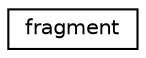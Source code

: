 digraph G
{
  edge [fontname="Helvetica",fontsize="10",labelfontname="Helvetica",labelfontsize="10"];
  node [fontname="Helvetica",fontsize="10",shape=record];
  rankdir=LR;
  Node1 [label="fragment",height=0.2,width=0.4,color="black", fillcolor="white", style="filled",URL="$classfragment.html"];
}

